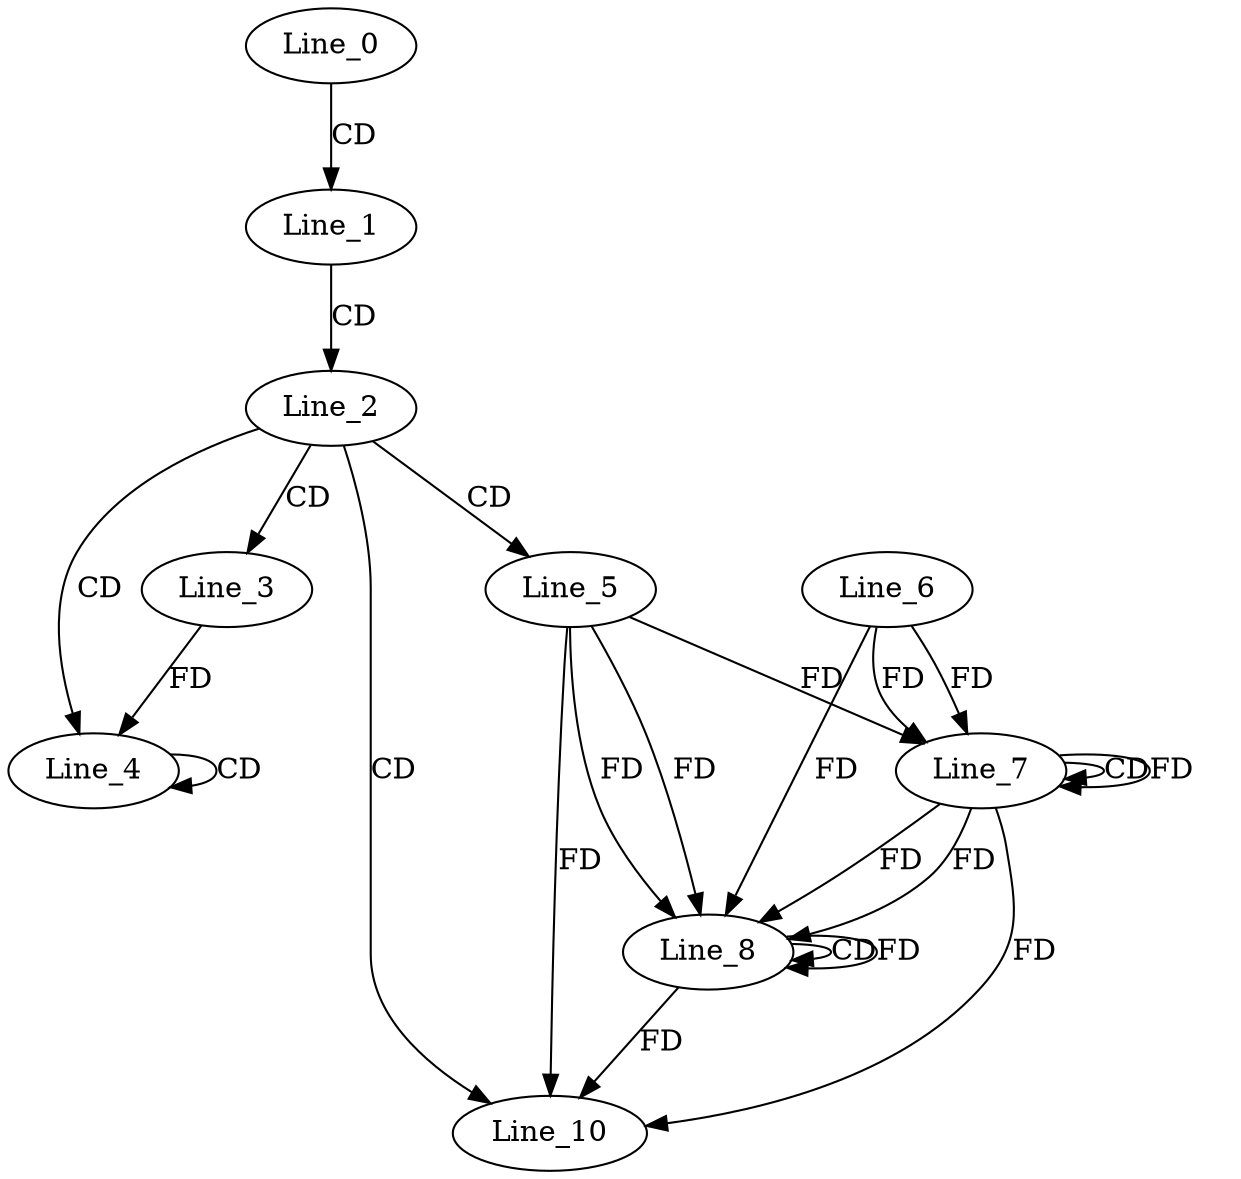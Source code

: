 digraph G {
  Line_0;
  Line_1;
  Line_2;
  Line_3;
  Line_4;
  Line_4;
  Line_4;
  Line_5;
  Line_6;
  Line_7;
  Line_7;
  Line_7;
  Line_7;
  Line_8;
  Line_8;
  Line_8;
  Line_8;
  Line_8;
  Line_8;
  Line_10;
  Line_0 -> Line_1 [ label="CD" ];
  Line_1 -> Line_2 [ label="CD" ];
  Line_2 -> Line_3 [ label="CD" ];
  Line_2 -> Line_4 [ label="CD" ];
  Line_4 -> Line_4 [ label="CD" ];
  Line_3 -> Line_4 [ label="FD" ];
  Line_2 -> Line_5 [ label="CD" ];
  Line_6 -> Line_7 [ label="FD" ];
  Line_7 -> Line_7 [ label="CD" ];
  Line_5 -> Line_7 [ label="FD" ];
  Line_7 -> Line_7 [ label="FD" ];
  Line_6 -> Line_7 [ label="FD" ];
  Line_6 -> Line_8 [ label="FD" ];
  Line_5 -> Line_8 [ label="FD" ];
  Line_7 -> Line_8 [ label="FD" ];
  Line_8 -> Line_8 [ label="CD" ];
  Line_5 -> Line_8 [ label="FD" ];
  Line_7 -> Line_8 [ label="FD" ];
  Line_8 -> Line_8 [ label="FD" ];
  Line_2 -> Line_10 [ label="CD" ];
  Line_5 -> Line_10 [ label="FD" ];
  Line_7 -> Line_10 [ label="FD" ];
  Line_8 -> Line_10 [ label="FD" ];
}

